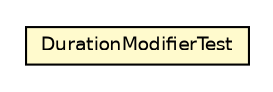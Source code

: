 #!/usr/local/bin/dot
#
# Class diagram 
# Generated by UMLGraph version R5_6-24-gf6e263 (http://www.umlgraph.org/)
#

digraph G {
	edge [fontname="Helvetica",fontsize=10,labelfontname="Helvetica",labelfontsize=10];
	node [fontname="Helvetica",fontsize=10,shape=plaintext];
	nodesep=0.25;
	ranksep=0.5;
	// com.rockhoppertech.music.modifiers.DurationModifierTest
	c972 [label=<<table title="com.rockhoppertech.music.modifiers.DurationModifierTest" border="0" cellborder="1" cellspacing="0" cellpadding="2" port="p" bgcolor="lemonChiffon" href="./DurationModifierTest.html">
		<tr><td><table border="0" cellspacing="0" cellpadding="1">
<tr><td align="center" balign="center"> DurationModifierTest </td></tr>
		</table></td></tr>
		</table>>, URL="./DurationModifierTest.html", fontname="Helvetica", fontcolor="black", fontsize=9.0];
}

